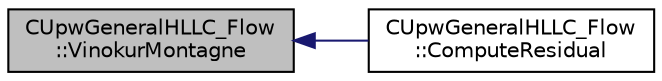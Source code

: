 digraph "CUpwGeneralHLLC_Flow::VinokurMontagne"
{
  edge [fontname="Helvetica",fontsize="10",labelfontname="Helvetica",labelfontsize="10"];
  node [fontname="Helvetica",fontsize="10",shape=record];
  rankdir="LR";
  Node14 [label="CUpwGeneralHLLC_Flow\l::VinokurMontagne",height=0.2,width=0.4,color="black", fillcolor="grey75", style="filled", fontcolor="black"];
  Node14 -> Node15 [dir="back",color="midnightblue",fontsize="10",style="solid",fontname="Helvetica"];
  Node15 [label="CUpwGeneralHLLC_Flow\l::ComputeResidual",height=0.2,width=0.4,color="black", fillcolor="white", style="filled",URL="$class_c_upw_general_h_l_l_c___flow.html#ae77c55bb6e269fafeb7f6ad74531f749",tooltip="Compute the Roe&#39;s flux between two nodes i and j. "];
}
